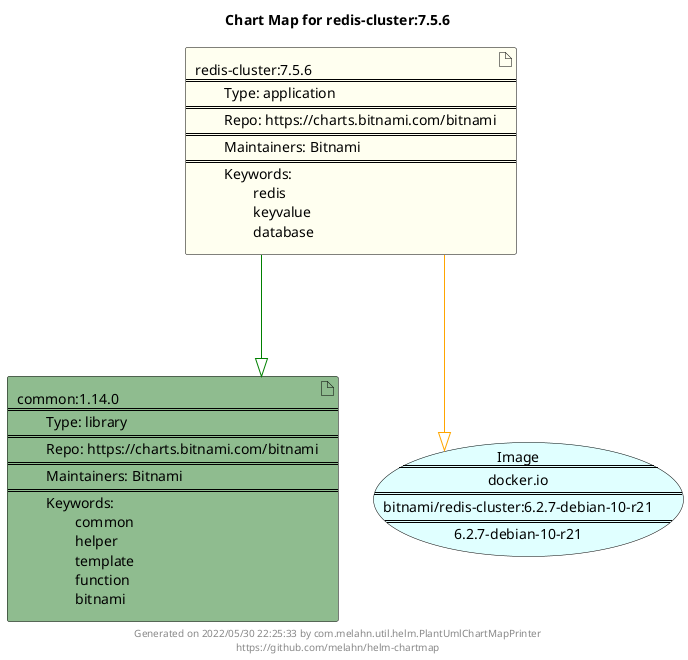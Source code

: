 @startuml
skinparam linetype ortho
skinparam backgroundColor white
skinparam usecaseBorderColor black
skinparam usecaseArrowColor LightSlateGray
skinparam artifactBorderColor black
skinparam artifactArrowColor LightSlateGray

title Chart Map for redis-cluster:7.5.6

'There are 2 referenced Helm Charts
artifact "redis-cluster:7.5.6\n====\n\tType: application\n====\n\tRepo: https://charts.bitnami.com/bitnami\n====\n\tMaintainers: Bitnami\n====\n\tKeywords: \n\t\tredis\n\t\tkeyvalue\n\t\tdatabase" as redis_cluster_7_5_6 #Ivory
artifact "common:1.14.0\n====\n\tType: library\n====\n\tRepo: https://charts.bitnami.com/bitnami\n====\n\tMaintainers: Bitnami\n====\n\tKeywords: \n\t\tcommon\n\t\thelper\n\t\ttemplate\n\t\tfunction\n\t\tbitnami" as common_1_14_0 #DarkSeaGreen

'There is one referenced Docker Image
usecase "Image\n====\ndocker.io\n====\nbitnami/redis-cluster:6.2.7-debian-10-r21\n====\n6.2.7-debian-10-r21" as docker_io_bitnami_redis_cluster_6_2_7_debian_10_r21 #LightCyan

'Chart Dependencies
redis_cluster_7_5_6--[#green]-|>common_1_14_0
redis_cluster_7_5_6--[#orange]-|>docker_io_bitnami_redis_cluster_6_2_7_debian_10_r21

center footer Generated on 2022/05/30 22:25:33 by com.melahn.util.helm.PlantUmlChartMapPrinter\nhttps://github.com/melahn/helm-chartmap
@enduml
